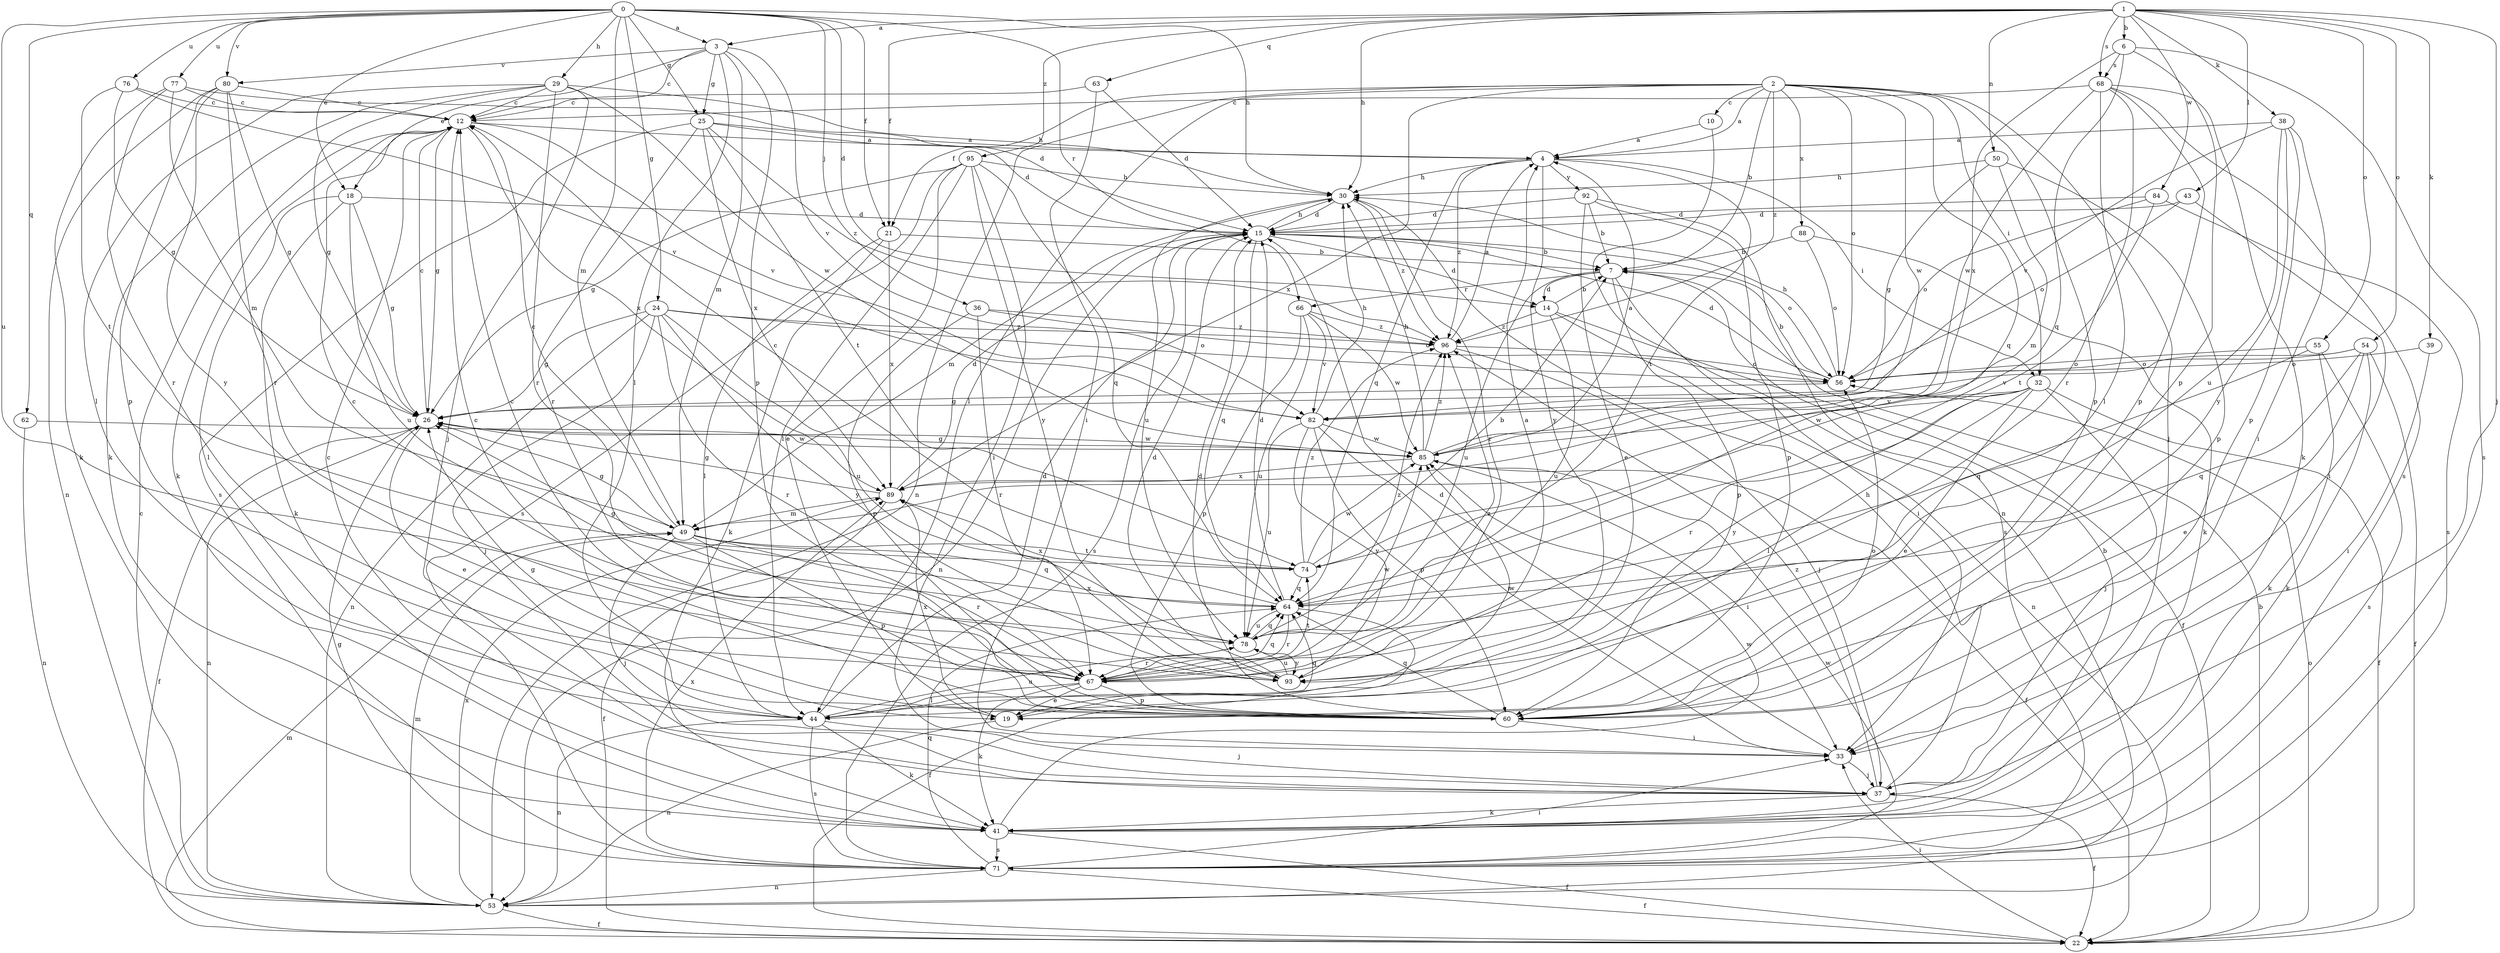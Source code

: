 strict digraph  {
0;
1;
2;
3;
4;
6;
7;
10;
12;
14;
15;
18;
19;
21;
22;
24;
25;
26;
29;
30;
32;
33;
36;
37;
38;
39;
41;
43;
44;
49;
50;
53;
54;
55;
56;
60;
62;
63;
64;
66;
67;
68;
71;
74;
76;
77;
78;
80;
82;
84;
85;
88;
89;
92;
93;
95;
96;
0 -> 3  [label=a];
0 -> 14  [label=d];
0 -> 18  [label=e];
0 -> 21  [label=f];
0 -> 24  [label=g];
0 -> 25  [label=g];
0 -> 29  [label=h];
0 -> 30  [label=h];
0 -> 36  [label=j];
0 -> 49  [label=m];
0 -> 62  [label=q];
0 -> 66  [label=r];
0 -> 76  [label=u];
0 -> 77  [label=u];
0 -> 78  [label=u];
0 -> 80  [label=v];
1 -> 3  [label=a];
1 -> 6  [label=b];
1 -> 21  [label=f];
1 -> 30  [label=h];
1 -> 37  [label=j];
1 -> 38  [label=k];
1 -> 39  [label=k];
1 -> 43  [label=l];
1 -> 50  [label=n];
1 -> 54  [label=o];
1 -> 55  [label=o];
1 -> 63  [label=q];
1 -> 68  [label=s];
1 -> 84  [label=w];
1 -> 95  [label=z];
2 -> 4  [label=a];
2 -> 7  [label=b];
2 -> 10  [label=c];
2 -> 21  [label=f];
2 -> 32  [label=i];
2 -> 37  [label=j];
2 -> 44  [label=l];
2 -> 53  [label=n];
2 -> 56  [label=o];
2 -> 60  [label=p];
2 -> 64  [label=q];
2 -> 85  [label=w];
2 -> 88  [label=x];
2 -> 89  [label=x];
2 -> 96  [label=z];
3 -> 12  [label=c];
3 -> 18  [label=e];
3 -> 25  [label=g];
3 -> 44  [label=l];
3 -> 49  [label=m];
3 -> 60  [label=p];
3 -> 80  [label=v];
3 -> 82  [label=v];
4 -> 30  [label=h];
4 -> 32  [label=i];
4 -> 64  [label=q];
4 -> 74  [label=t];
4 -> 92  [label=y];
4 -> 93  [label=y];
4 -> 96  [label=z];
6 -> 60  [label=p];
6 -> 64  [label=q];
6 -> 68  [label=s];
6 -> 71  [label=s];
6 -> 89  [label=x];
7 -> 14  [label=d];
7 -> 33  [label=i];
7 -> 60  [label=p];
7 -> 66  [label=r];
7 -> 78  [label=u];
10 -> 4  [label=a];
10 -> 53  [label=n];
12 -> 4  [label=a];
12 -> 26  [label=g];
12 -> 41  [label=k];
12 -> 82  [label=v];
12 -> 89  [label=x];
14 -> 7  [label=b];
14 -> 22  [label=f];
14 -> 53  [label=n];
14 -> 78  [label=u];
14 -> 96  [label=z];
15 -> 7  [label=b];
15 -> 14  [label=d];
15 -> 30  [label=h];
15 -> 53  [label=n];
15 -> 56  [label=o];
15 -> 64  [label=q];
15 -> 71  [label=s];
18 -> 15  [label=d];
18 -> 26  [label=g];
18 -> 41  [label=k];
18 -> 44  [label=l];
18 -> 78  [label=u];
19 -> 53  [label=n];
19 -> 85  [label=w];
19 -> 89  [label=x];
21 -> 7  [label=b];
21 -> 41  [label=k];
21 -> 44  [label=l];
21 -> 89  [label=x];
22 -> 7  [label=b];
22 -> 33  [label=i];
22 -> 49  [label=m];
22 -> 56  [label=o];
24 -> 26  [label=g];
24 -> 37  [label=j];
24 -> 53  [label=n];
24 -> 56  [label=o];
24 -> 67  [label=r];
24 -> 78  [label=u];
24 -> 93  [label=y];
24 -> 96  [label=z];
25 -> 4  [label=a];
25 -> 15  [label=d];
25 -> 67  [label=r];
25 -> 71  [label=s];
25 -> 74  [label=t];
25 -> 89  [label=x];
25 -> 96  [label=z];
26 -> 12  [label=c];
26 -> 19  [label=e];
26 -> 22  [label=f];
26 -> 53  [label=n];
26 -> 85  [label=w];
29 -> 12  [label=c];
29 -> 26  [label=g];
29 -> 30  [label=h];
29 -> 37  [label=j];
29 -> 41  [label=k];
29 -> 44  [label=l];
29 -> 67  [label=r];
29 -> 85  [label=w];
30 -> 15  [label=d];
30 -> 49  [label=m];
30 -> 67  [label=r];
30 -> 78  [label=u];
30 -> 96  [label=z];
32 -> 19  [label=e];
32 -> 22  [label=f];
32 -> 37  [label=j];
32 -> 44  [label=l];
32 -> 67  [label=r];
32 -> 82  [label=v];
32 -> 85  [label=w];
32 -> 93  [label=y];
33 -> 15  [label=d];
33 -> 37  [label=j];
36 -> 56  [label=o];
36 -> 60  [label=p];
36 -> 67  [label=r];
36 -> 96  [label=z];
37 -> 12  [label=c];
37 -> 22  [label=f];
37 -> 30  [label=h];
37 -> 41  [label=k];
37 -> 96  [label=z];
38 -> 4  [label=a];
38 -> 33  [label=i];
38 -> 60  [label=p];
38 -> 78  [label=u];
38 -> 82  [label=v];
38 -> 93  [label=y];
39 -> 33  [label=i];
39 -> 56  [label=o];
41 -> 7  [label=b];
41 -> 22  [label=f];
41 -> 71  [label=s];
41 -> 85  [label=w];
43 -> 15  [label=d];
43 -> 33  [label=i];
43 -> 56  [label=o];
44 -> 15  [label=d];
44 -> 37  [label=j];
44 -> 41  [label=k];
44 -> 53  [label=n];
44 -> 64  [label=q];
44 -> 71  [label=s];
44 -> 78  [label=u];
49 -> 12  [label=c];
49 -> 26  [label=g];
49 -> 37  [label=j];
49 -> 60  [label=p];
49 -> 64  [label=q];
49 -> 67  [label=r];
49 -> 74  [label=t];
50 -> 26  [label=g];
50 -> 30  [label=h];
50 -> 49  [label=m];
50 -> 60  [label=p];
53 -> 12  [label=c];
53 -> 22  [label=f];
53 -> 49  [label=m];
53 -> 89  [label=x];
54 -> 19  [label=e];
54 -> 22  [label=f];
54 -> 41  [label=k];
54 -> 56  [label=o];
54 -> 64  [label=q];
54 -> 82  [label=v];
55 -> 41  [label=k];
55 -> 56  [label=o];
55 -> 64  [label=q];
55 -> 71  [label=s];
56 -> 7  [label=b];
56 -> 15  [label=d];
56 -> 26  [label=g];
56 -> 30  [label=h];
60 -> 12  [label=c];
60 -> 15  [label=d];
60 -> 26  [label=g];
60 -> 33  [label=i];
60 -> 56  [label=o];
60 -> 64  [label=q];
62 -> 53  [label=n];
62 -> 85  [label=w];
63 -> 12  [label=c];
63 -> 15  [label=d];
63 -> 33  [label=i];
64 -> 15  [label=d];
64 -> 22  [label=f];
64 -> 26  [label=g];
64 -> 67  [label=r];
64 -> 78  [label=u];
64 -> 89  [label=x];
66 -> 60  [label=p];
66 -> 78  [label=u];
66 -> 82  [label=v];
66 -> 85  [label=w];
66 -> 96  [label=z];
67 -> 12  [label=c];
67 -> 19  [label=e];
67 -> 41  [label=k];
67 -> 44  [label=l];
67 -> 60  [label=p];
67 -> 64  [label=q];
67 -> 74  [label=t];
67 -> 85  [label=w];
67 -> 96  [label=z];
68 -> 12  [label=c];
68 -> 41  [label=k];
68 -> 44  [label=l];
68 -> 60  [label=p];
68 -> 67  [label=r];
68 -> 71  [label=s];
68 -> 85  [label=w];
71 -> 22  [label=f];
71 -> 26  [label=g];
71 -> 33  [label=i];
71 -> 53  [label=n];
71 -> 64  [label=q];
71 -> 85  [label=w];
71 -> 89  [label=x];
74 -> 7  [label=b];
74 -> 12  [label=c];
74 -> 64  [label=q];
74 -> 85  [label=w];
74 -> 96  [label=z];
76 -> 12  [label=c];
76 -> 26  [label=g];
76 -> 74  [label=t];
76 -> 82  [label=v];
77 -> 12  [label=c];
77 -> 15  [label=d];
77 -> 41  [label=k];
77 -> 49  [label=m];
77 -> 67  [label=r];
78 -> 64  [label=q];
78 -> 67  [label=r];
78 -> 93  [label=y];
78 -> 96  [label=z];
80 -> 12  [label=c];
80 -> 26  [label=g];
80 -> 53  [label=n];
80 -> 60  [label=p];
80 -> 67  [label=r];
80 -> 93  [label=y];
82 -> 30  [label=h];
82 -> 33  [label=i];
82 -> 60  [label=p];
82 -> 78  [label=u];
82 -> 85  [label=w];
82 -> 93  [label=y];
84 -> 15  [label=d];
84 -> 56  [label=o];
84 -> 71  [label=s];
84 -> 74  [label=t];
85 -> 4  [label=a];
85 -> 22  [label=f];
85 -> 26  [label=g];
85 -> 30  [label=h];
85 -> 33  [label=i];
85 -> 89  [label=x];
85 -> 96  [label=z];
88 -> 7  [label=b];
88 -> 41  [label=k];
88 -> 56  [label=o];
89 -> 15  [label=d];
89 -> 22  [label=f];
89 -> 26  [label=g];
89 -> 49  [label=m];
92 -> 7  [label=b];
92 -> 15  [label=d];
92 -> 19  [label=e];
92 -> 60  [label=p];
92 -> 71  [label=s];
93 -> 4  [label=a];
93 -> 12  [label=c];
93 -> 15  [label=d];
93 -> 78  [label=u];
93 -> 89  [label=x];
95 -> 19  [label=e];
95 -> 26  [label=g];
95 -> 30  [label=h];
95 -> 33  [label=i];
95 -> 44  [label=l];
95 -> 64  [label=q];
95 -> 71  [label=s];
95 -> 93  [label=y];
96 -> 4  [label=a];
96 -> 37  [label=j];
96 -> 56  [label=o];
}

